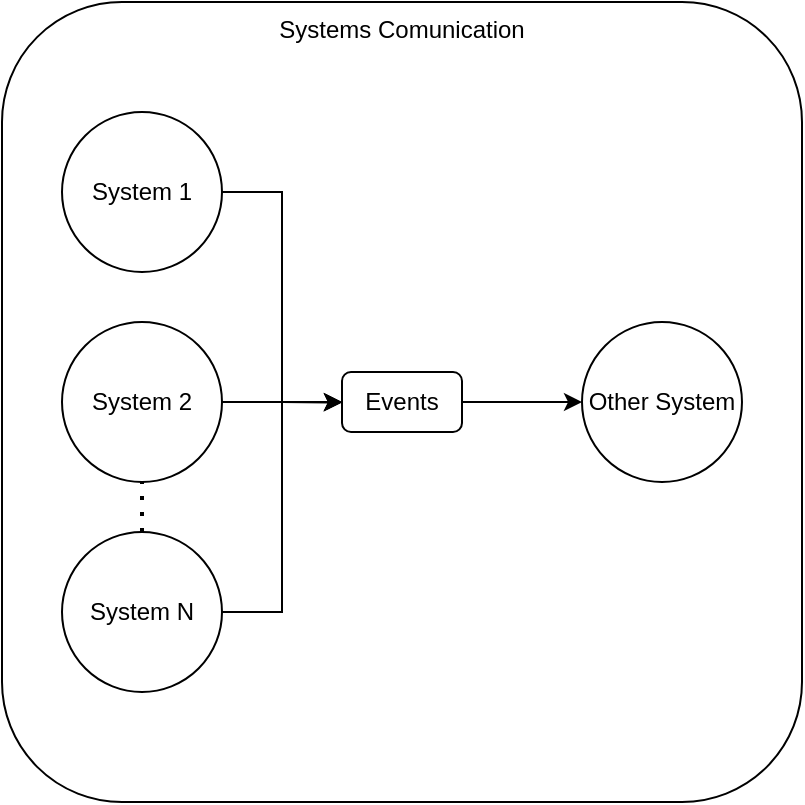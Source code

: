 <mxfile version="20.4.0" type="device"><diagram id="LgVpryPOsk0NWDyD484U" name="Página-1"><mxGraphModel dx="886" dy="467" grid="1" gridSize="10" guides="1" tooltips="1" connect="1" arrows="1" fold="1" page="1" pageScale="1" pageWidth="827" pageHeight="1169" math="0" shadow="0"><root><mxCell id="0"/><mxCell id="1" parent="0"/><mxCell id="00f7EvWCHO_gyjmjDMAa-17" value="Systems Comunication" style="rounded=1;whiteSpace=wrap;html=1;verticalAlign=top;" vertex="1" parent="1"><mxGeometry x="70" y="95" width="400" height="400" as="geometry"/></mxCell><mxCell id="00f7EvWCHO_gyjmjDMAa-12" style="edgeStyle=orthogonalEdgeStyle;rounded=0;orthogonalLoop=1;jettySize=auto;html=1;exitX=1;exitY=0.5;exitDx=0;exitDy=0;entryX=0;entryY=0.5;entryDx=0;entryDy=0;" edge="1" parent="1" source="00f7EvWCHO_gyjmjDMAa-1" target="00f7EvWCHO_gyjmjDMAa-2"><mxGeometry relative="1" as="geometry"/></mxCell><mxCell id="00f7EvWCHO_gyjmjDMAa-1" value="System 1" style="ellipse;whiteSpace=wrap;html=1;aspect=fixed;" vertex="1" parent="1"><mxGeometry x="100" y="150" width="80" height="80" as="geometry"/></mxCell><mxCell id="00f7EvWCHO_gyjmjDMAa-15" style="edgeStyle=orthogonalEdgeStyle;rounded=0;orthogonalLoop=1;jettySize=auto;html=1;exitX=1;exitY=0.5;exitDx=0;exitDy=0;entryX=0;entryY=0.5;entryDx=0;entryDy=0;" edge="1" parent="1" source="00f7EvWCHO_gyjmjDMAa-2" target="00f7EvWCHO_gyjmjDMAa-3"><mxGeometry relative="1" as="geometry"/></mxCell><mxCell id="00f7EvWCHO_gyjmjDMAa-2" value="Events" style="rounded=1;whiteSpace=wrap;html=1;" vertex="1" parent="1"><mxGeometry x="240" y="280" width="60" height="30" as="geometry"/></mxCell><mxCell id="00f7EvWCHO_gyjmjDMAa-3" value="Other System" style="ellipse;whiteSpace=wrap;html=1;aspect=fixed;" vertex="1" parent="1"><mxGeometry x="360" y="255" width="80" height="80" as="geometry"/></mxCell><mxCell id="00f7EvWCHO_gyjmjDMAa-13" style="edgeStyle=orthogonalEdgeStyle;rounded=0;orthogonalLoop=1;jettySize=auto;html=1;exitX=1;exitY=0.5;exitDx=0;exitDy=0;" edge="1" parent="1" source="00f7EvWCHO_gyjmjDMAa-4"><mxGeometry relative="1" as="geometry"><mxPoint x="240" y="295.286" as="targetPoint"/></mxGeometry></mxCell><mxCell id="00f7EvWCHO_gyjmjDMAa-4" value="System 2" style="ellipse;whiteSpace=wrap;html=1;aspect=fixed;" vertex="1" parent="1"><mxGeometry x="100" y="255" width="80" height="80" as="geometry"/></mxCell><mxCell id="00f7EvWCHO_gyjmjDMAa-14" style="edgeStyle=orthogonalEdgeStyle;rounded=0;orthogonalLoop=1;jettySize=auto;html=1;exitX=1;exitY=0.5;exitDx=0;exitDy=0;entryX=0;entryY=0.5;entryDx=0;entryDy=0;" edge="1" parent="1" source="00f7EvWCHO_gyjmjDMAa-6" target="00f7EvWCHO_gyjmjDMAa-2"><mxGeometry relative="1" as="geometry"/></mxCell><mxCell id="00f7EvWCHO_gyjmjDMAa-6" value="System N" style="ellipse;whiteSpace=wrap;html=1;aspect=fixed;" vertex="1" parent="1"><mxGeometry x="100" y="360" width="80" height="80" as="geometry"/></mxCell><mxCell id="00f7EvWCHO_gyjmjDMAa-7" value="" style="endArrow=none;dashed=1;html=1;dashPattern=1 3;strokeWidth=2;rounded=0;exitX=0.5;exitY=0;exitDx=0;exitDy=0;entryX=0.5;entryY=1;entryDx=0;entryDy=0;" edge="1" parent="1" source="00f7EvWCHO_gyjmjDMAa-6" target="00f7EvWCHO_gyjmjDMAa-4"><mxGeometry width="50" height="50" relative="1" as="geometry"><mxPoint x="310" y="430" as="sourcePoint"/><mxPoint x="140" y="340" as="targetPoint"/></mxGeometry></mxCell></root></mxGraphModel></diagram></mxfile>